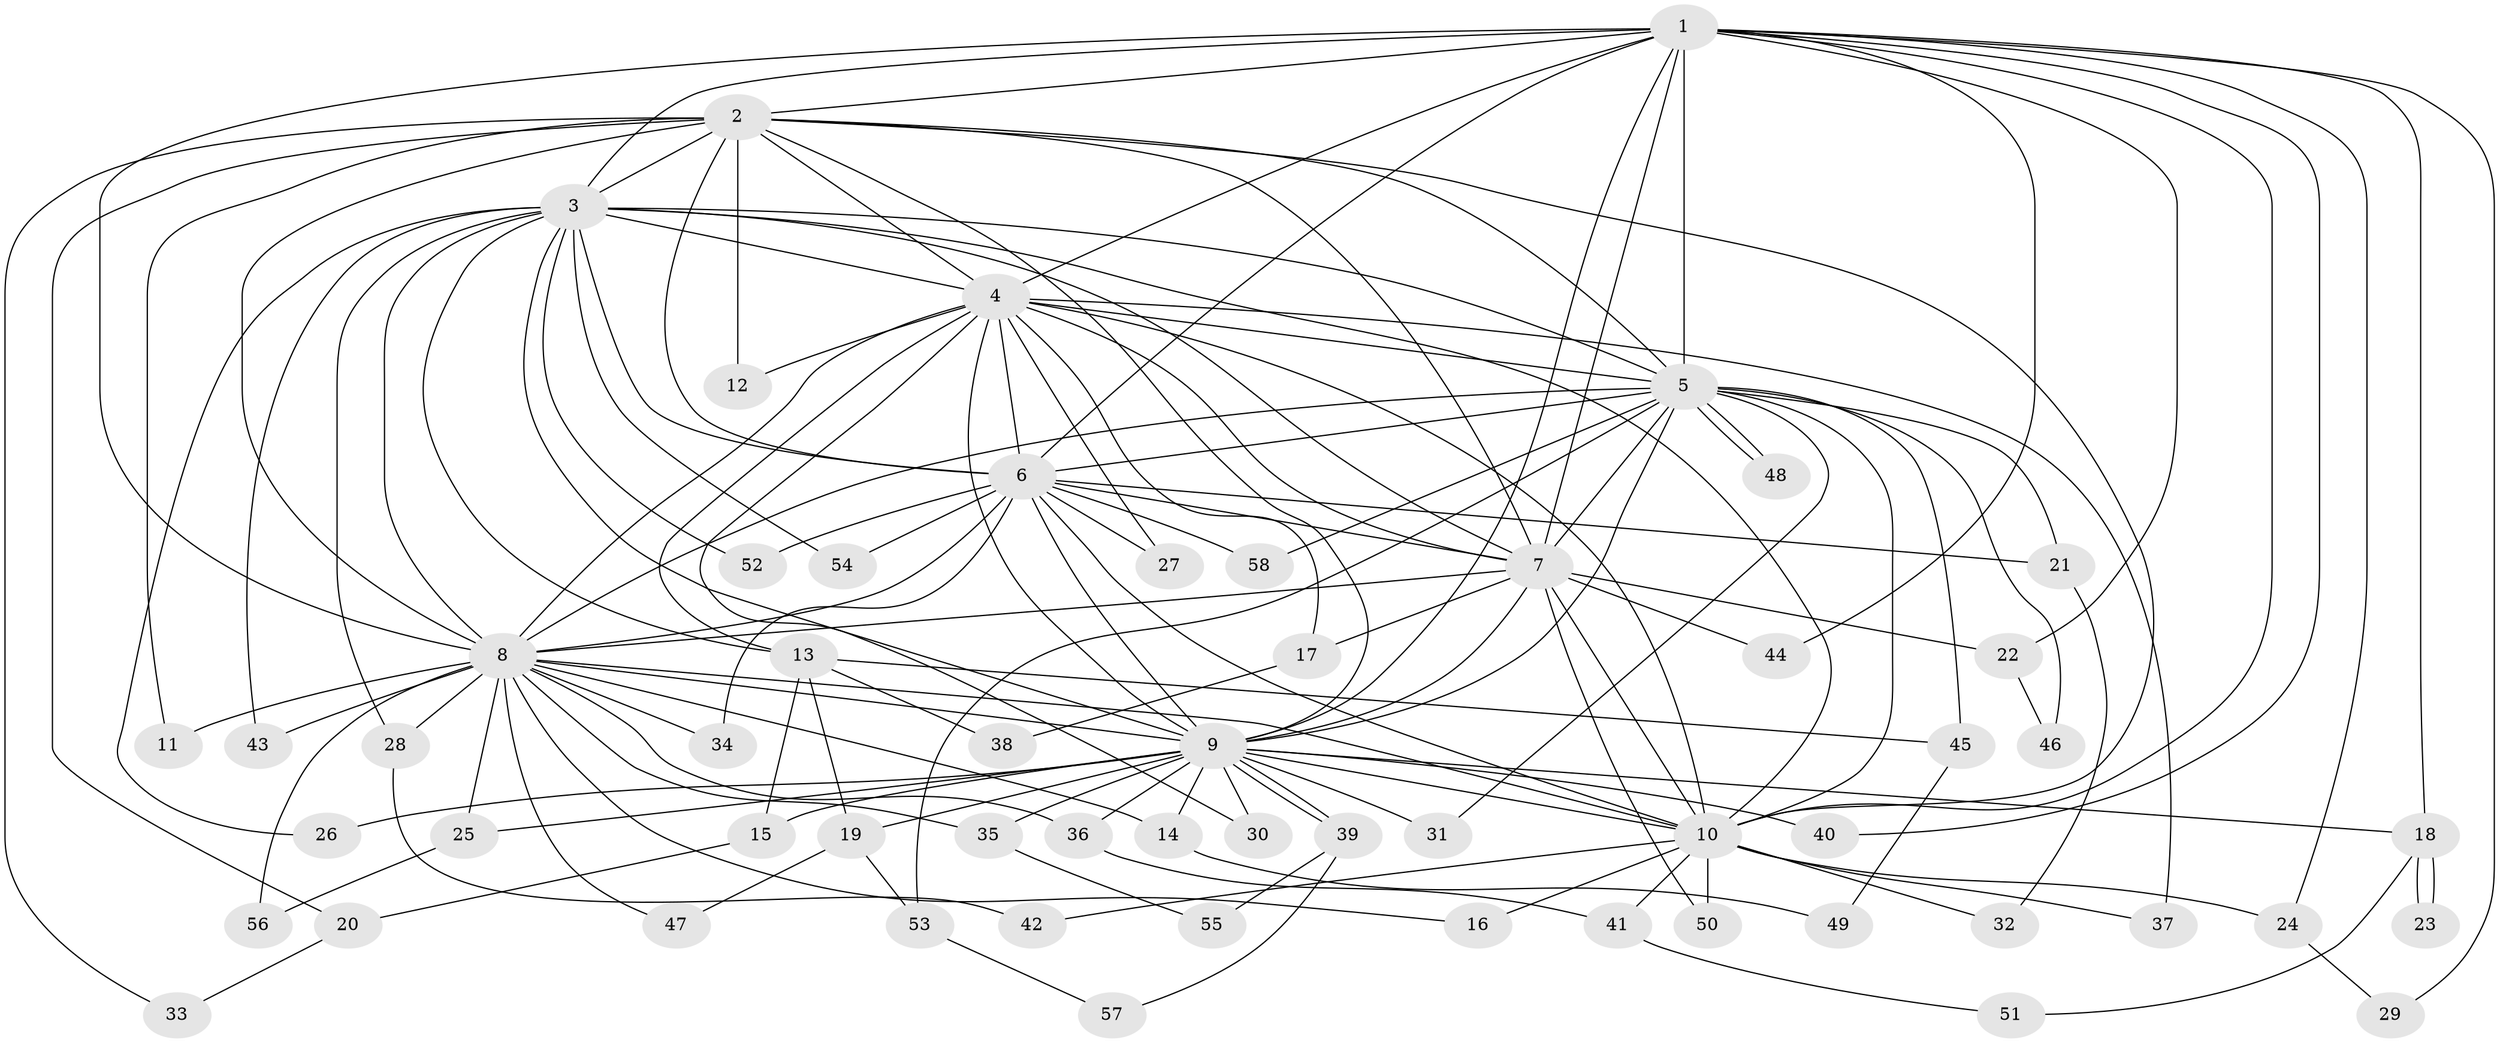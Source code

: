 // Generated by graph-tools (version 1.1) at 2025/10/02/27/25 16:10:58]
// undirected, 58 vertices, 141 edges
graph export_dot {
graph [start="1"]
  node [color=gray90,style=filled];
  1;
  2;
  3;
  4;
  5;
  6;
  7;
  8;
  9;
  10;
  11;
  12;
  13;
  14;
  15;
  16;
  17;
  18;
  19;
  20;
  21;
  22;
  23;
  24;
  25;
  26;
  27;
  28;
  29;
  30;
  31;
  32;
  33;
  34;
  35;
  36;
  37;
  38;
  39;
  40;
  41;
  42;
  43;
  44;
  45;
  46;
  47;
  48;
  49;
  50;
  51;
  52;
  53;
  54;
  55;
  56;
  57;
  58;
  1 -- 2;
  1 -- 3;
  1 -- 4;
  1 -- 5;
  1 -- 6;
  1 -- 7;
  1 -- 8;
  1 -- 9;
  1 -- 10;
  1 -- 18;
  1 -- 22;
  1 -- 24;
  1 -- 29;
  1 -- 40;
  1 -- 44;
  2 -- 3;
  2 -- 4;
  2 -- 5;
  2 -- 6;
  2 -- 7;
  2 -- 8;
  2 -- 9;
  2 -- 10;
  2 -- 11;
  2 -- 12;
  2 -- 20;
  2 -- 33;
  3 -- 4;
  3 -- 5;
  3 -- 6;
  3 -- 7;
  3 -- 8;
  3 -- 9;
  3 -- 10;
  3 -- 13;
  3 -- 26;
  3 -- 28;
  3 -- 43;
  3 -- 52;
  3 -- 54;
  4 -- 5;
  4 -- 6;
  4 -- 7;
  4 -- 8;
  4 -- 9;
  4 -- 10;
  4 -- 12;
  4 -- 13;
  4 -- 17;
  4 -- 27;
  4 -- 30;
  4 -- 37;
  5 -- 6;
  5 -- 7;
  5 -- 8;
  5 -- 9;
  5 -- 10;
  5 -- 21;
  5 -- 31;
  5 -- 45;
  5 -- 46;
  5 -- 48;
  5 -- 48;
  5 -- 53;
  5 -- 58;
  6 -- 7;
  6 -- 8;
  6 -- 9;
  6 -- 10;
  6 -- 21;
  6 -- 27;
  6 -- 34;
  6 -- 52;
  6 -- 54;
  6 -- 58;
  7 -- 8;
  7 -- 9;
  7 -- 10;
  7 -- 17;
  7 -- 22;
  7 -- 44;
  7 -- 50;
  8 -- 9;
  8 -- 10;
  8 -- 11;
  8 -- 14;
  8 -- 16;
  8 -- 25;
  8 -- 28;
  8 -- 34;
  8 -- 35;
  8 -- 36;
  8 -- 43;
  8 -- 47;
  8 -- 56;
  9 -- 10;
  9 -- 14;
  9 -- 15;
  9 -- 18;
  9 -- 19;
  9 -- 25;
  9 -- 26;
  9 -- 30;
  9 -- 31;
  9 -- 35;
  9 -- 36;
  9 -- 39;
  9 -- 39;
  9 -- 40;
  10 -- 16;
  10 -- 24;
  10 -- 32;
  10 -- 37;
  10 -- 41;
  10 -- 42;
  10 -- 50;
  13 -- 15;
  13 -- 19;
  13 -- 38;
  13 -- 45;
  14 -- 49;
  15 -- 20;
  17 -- 38;
  18 -- 23;
  18 -- 23;
  18 -- 51;
  19 -- 47;
  19 -- 53;
  20 -- 33;
  21 -- 32;
  22 -- 46;
  24 -- 29;
  25 -- 56;
  28 -- 42;
  35 -- 55;
  36 -- 41;
  39 -- 55;
  39 -- 57;
  41 -- 51;
  45 -- 49;
  53 -- 57;
}
